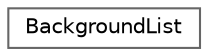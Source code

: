 digraph "Graphical Class Hierarchy"
{
 // LATEX_PDF_SIZE
  bgcolor="transparent";
  edge [fontname=Helvetica,fontsize=10,labelfontname=Helvetica,labelfontsize=10];
  node [fontname=Helvetica,fontsize=10,shape=box,height=0.2,width=0.4];
  rankdir="LR";
  Node0 [id="Node000000",label="BackgroundList",height=0.2,width=0.4,color="grey40", fillcolor="white", style="filled",URL="$class_background_list.html",tooltip="Container for an array of backgrounds."];
}
